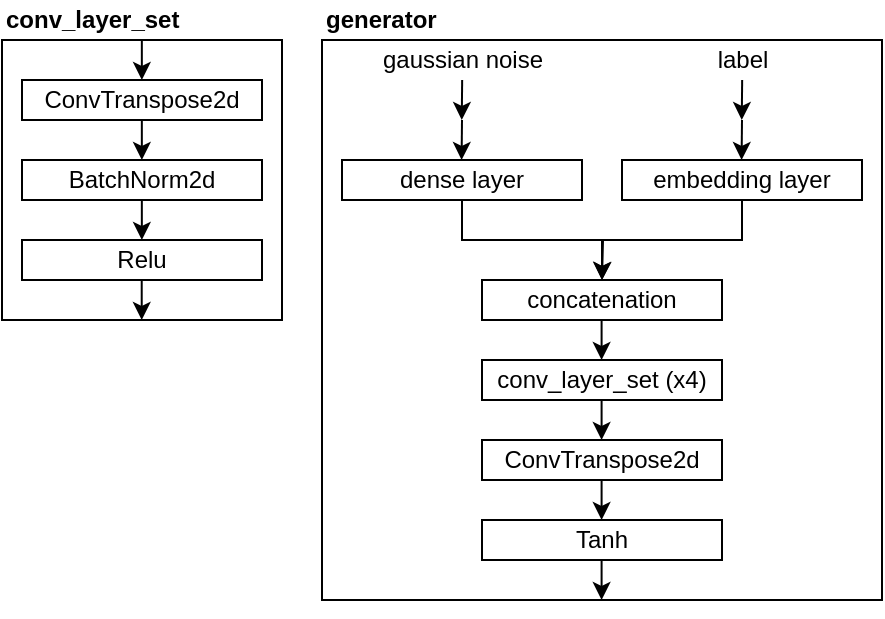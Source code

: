<mxfile version="14.5.1" type="device"><diagram id="4iI5yWAvw2e6yaBg5eP-" name="Page-1"><mxGraphModel dx="1105" dy="772" grid="1" gridSize="10" guides="1" tooltips="1" connect="1" arrows="1" fold="1" page="1" pageScale="1" pageWidth="850" pageHeight="1100" math="0" shadow="0"><root><mxCell id="0"/><mxCell id="1" parent="0"/><mxCell id="14CY0TTOiHhPc7No2oo1-24" value="" style="rounded=0;whiteSpace=wrap;html=1;fillColor=none;" vertex="1" parent="1"><mxGeometry x="260" y="140" width="280" height="280" as="geometry"/></mxCell><mxCell id="14CY0TTOiHhPc7No2oo1-8" style="edgeStyle=orthogonalEdgeStyle;rounded=0;orthogonalLoop=1;jettySize=auto;html=1;exitX=0.5;exitY=1;exitDx=0;exitDy=0;entryX=0.5;entryY=0;entryDx=0;entryDy=0;" edge="1" parent="1" source="14CY0TTOiHhPc7No2oo1-1" target="14CY0TTOiHhPc7No2oo1-7"><mxGeometry relative="1" as="geometry"/></mxCell><mxCell id="14CY0TTOiHhPc7No2oo1-1" value="embedding layer" style="rounded=0;whiteSpace=wrap;html=1;fillColor=none;" vertex="1" parent="1"><mxGeometry x="410" y="200" width="120" height="20" as="geometry"/></mxCell><mxCell id="14CY0TTOiHhPc7No2oo1-9" style="edgeStyle=orthogonalEdgeStyle;rounded=0;orthogonalLoop=1;jettySize=auto;html=1;exitX=0.5;exitY=1;exitDx=0;exitDy=0;" edge="1" parent="1" source="14CY0TTOiHhPc7No2oo1-2"><mxGeometry relative="1" as="geometry"><mxPoint x="400" y="260" as="targetPoint"/></mxGeometry></mxCell><mxCell id="14CY0TTOiHhPc7No2oo1-2" value="dense layer" style="rounded=0;whiteSpace=wrap;html=1;fillColor=none;" vertex="1" parent="1"><mxGeometry x="270" y="200" width="120" height="20" as="geometry"/></mxCell><mxCell id="14CY0TTOiHhPc7No2oo1-3" value="" style="endArrow=classic;html=1;" edge="1" parent="1"><mxGeometry width="50" height="50" relative="1" as="geometry"><mxPoint x="330" y="180" as="sourcePoint"/><mxPoint x="329.8" y="200" as="targetPoint"/></mxGeometry></mxCell><mxCell id="14CY0TTOiHhPc7No2oo1-4" value="" style="endArrow=classic;html=1;" edge="1" parent="1"><mxGeometry width="50" height="50" relative="1" as="geometry"><mxPoint x="470" y="180" as="sourcePoint"/><mxPoint x="469.8" y="200" as="targetPoint"/></mxGeometry></mxCell><mxCell id="14CY0TTOiHhPc7No2oo1-5" value="label" style="text;html=1;align=center;verticalAlign=middle;resizable=0;points=[];autosize=1;" vertex="1" parent="1"><mxGeometry x="450" y="140" width="40" height="20" as="geometry"/></mxCell><mxCell id="14CY0TTOiHhPc7No2oo1-6" value="gaussian noise" style="text;html=1;align=center;verticalAlign=middle;resizable=0;points=[];autosize=1;" vertex="1" parent="1"><mxGeometry x="280" y="140" width="100" height="20" as="geometry"/></mxCell><mxCell id="14CY0TTOiHhPc7No2oo1-7" value="concatenation" style="rounded=0;whiteSpace=wrap;html=1;fillColor=none;" vertex="1" parent="1"><mxGeometry x="340" y="260" width="120" height="20" as="geometry"/></mxCell><mxCell id="14CY0TTOiHhPc7No2oo1-25" value="" style="endArrow=classic;html=1;" edge="1" parent="1"><mxGeometry width="50" height="50" relative="1" as="geometry"><mxPoint x="330.08" y="160" as="sourcePoint"/><mxPoint x="329.88" y="180" as="targetPoint"/></mxGeometry></mxCell><mxCell id="14CY0TTOiHhPc7No2oo1-26" value="" style="endArrow=classic;html=1;" edge="1" parent="1"><mxGeometry width="50" height="50" relative="1" as="geometry"><mxPoint x="470.08" y="160" as="sourcePoint"/><mxPoint x="469.88" y="180" as="targetPoint"/></mxGeometry></mxCell><mxCell id="14CY0TTOiHhPc7No2oo1-27" value="conv_layer_set (x4)" style="rounded=0;whiteSpace=wrap;html=1;fillColor=none;" vertex="1" parent="1"><mxGeometry x="340" y="300" width="120" height="20" as="geometry"/></mxCell><mxCell id="14CY0TTOiHhPc7No2oo1-28" value="" style="endArrow=classic;html=1;" edge="1" parent="1"><mxGeometry width="50" height="50" relative="1" as="geometry"><mxPoint x="399.8" y="280" as="sourcePoint"/><mxPoint x="399.8" y="300" as="targetPoint"/></mxGeometry></mxCell><mxCell id="14CY0TTOiHhPc7No2oo1-29" value="ConvTranspose2d" style="rounded=0;whiteSpace=wrap;html=1;fillColor=none;" vertex="1" parent="1"><mxGeometry x="340" y="340" width="120" height="20" as="geometry"/></mxCell><mxCell id="14CY0TTOiHhPc7No2oo1-30" value="Tanh" style="rounded=0;whiteSpace=wrap;html=1;fillColor=none;" vertex="1" parent="1"><mxGeometry x="340" y="380" width="120" height="20" as="geometry"/></mxCell><mxCell id="14CY0TTOiHhPc7No2oo1-31" value="" style="endArrow=classic;html=1;" edge="1" parent="1"><mxGeometry width="50" height="50" relative="1" as="geometry"><mxPoint x="399.8" y="320" as="sourcePoint"/><mxPoint x="399.8" y="340" as="targetPoint"/></mxGeometry></mxCell><mxCell id="14CY0TTOiHhPc7No2oo1-32" value="" style="endArrow=classic;html=1;" edge="1" parent="1"><mxGeometry width="50" height="50" relative="1" as="geometry"><mxPoint x="399.8" y="360" as="sourcePoint"/><mxPoint x="399.8" y="380" as="targetPoint"/></mxGeometry></mxCell><mxCell id="14CY0TTOiHhPc7No2oo1-33" value="" style="endArrow=classic;html=1;" edge="1" parent="1"><mxGeometry width="50" height="50" relative="1" as="geometry"><mxPoint x="399.8" y="400" as="sourcePoint"/><mxPoint x="399.8" y="420" as="targetPoint"/></mxGeometry></mxCell><mxCell id="14CY0TTOiHhPc7No2oo1-34" value="&lt;b&gt;generator&lt;/b&gt;" style="text;html=1;align=left;verticalAlign=middle;resizable=0;points=[];autosize=1;" vertex="1" parent="1"><mxGeometry x="260" y="120" width="70" height="20" as="geometry"/></mxCell><mxCell id="14CY0TTOiHhPc7No2oo1-35" value="" style="group" vertex="1" connectable="0" parent="1"><mxGeometry x="100" y="120" width="140" height="160.0" as="geometry"/></mxCell><mxCell id="14CY0TTOiHhPc7No2oo1-17" value="" style="rounded=0;whiteSpace=wrap;html=1;fillColor=none;" vertex="1" parent="14CY0TTOiHhPc7No2oo1-35"><mxGeometry y="20" width="140" height="140" as="geometry"/></mxCell><mxCell id="14CY0TTOiHhPc7No2oo1-10" value="ConvTranspose2d" style="rounded=0;whiteSpace=wrap;html=1;fillColor=none;" vertex="1" parent="14CY0TTOiHhPc7No2oo1-35"><mxGeometry x="10" y="40" width="120" height="20" as="geometry"/></mxCell><mxCell id="14CY0TTOiHhPc7No2oo1-12" value="BatchNorm2d" style="rounded=0;whiteSpace=wrap;html=1;fillColor=none;" vertex="1" parent="14CY0TTOiHhPc7No2oo1-35"><mxGeometry x="10" y="80" width="120" height="20" as="geometry"/></mxCell><mxCell id="14CY0TTOiHhPc7No2oo1-15" value="" style="endArrow=classic;html=1;" edge="1" parent="14CY0TTOiHhPc7No2oo1-35"><mxGeometry width="50" height="50" relative="1" as="geometry"><mxPoint x="69.92" y="20" as="sourcePoint"/><mxPoint x="69.92" y="40" as="targetPoint"/></mxGeometry></mxCell><mxCell id="14CY0TTOiHhPc7No2oo1-16" value="" style="endArrow=classic;html=1;" edge="1" parent="14CY0TTOiHhPc7No2oo1-35"><mxGeometry width="50" height="50" relative="1" as="geometry"><mxPoint x="69.92" y="60" as="sourcePoint"/><mxPoint x="69.92" y="80" as="targetPoint"/></mxGeometry></mxCell><mxCell id="14CY0TTOiHhPc7No2oo1-18" value="&lt;b&gt;conv_layer_set&lt;/b&gt;" style="text;html=1;strokeColor=none;fillColor=none;align=left;verticalAlign=middle;whiteSpace=wrap;rounded=0;" vertex="1" parent="14CY0TTOiHhPc7No2oo1-35"><mxGeometry width="90" height="20" as="geometry"/></mxCell><mxCell id="14CY0TTOiHhPc7No2oo1-21" value="Relu" style="rounded=0;whiteSpace=wrap;html=1;fillColor=none;" vertex="1" parent="14CY0TTOiHhPc7No2oo1-35"><mxGeometry x="10" y="120" width="120" height="20" as="geometry"/></mxCell><mxCell id="14CY0TTOiHhPc7No2oo1-22" value="" style="endArrow=classic;html=1;" edge="1" parent="14CY0TTOiHhPc7No2oo1-35"><mxGeometry width="50" height="50" relative="1" as="geometry"><mxPoint x="69.92" y="100" as="sourcePoint"/><mxPoint x="69.92" y="120" as="targetPoint"/></mxGeometry></mxCell><mxCell id="14CY0TTOiHhPc7No2oo1-23" value="" style="endArrow=classic;html=1;" edge="1" parent="14CY0TTOiHhPc7No2oo1-35"><mxGeometry width="50" height="50" relative="1" as="geometry"><mxPoint x="69.86" y="140.0" as="sourcePoint"/><mxPoint x="69.86" y="160.0" as="targetPoint"/></mxGeometry></mxCell></root></mxGraphModel></diagram></mxfile>